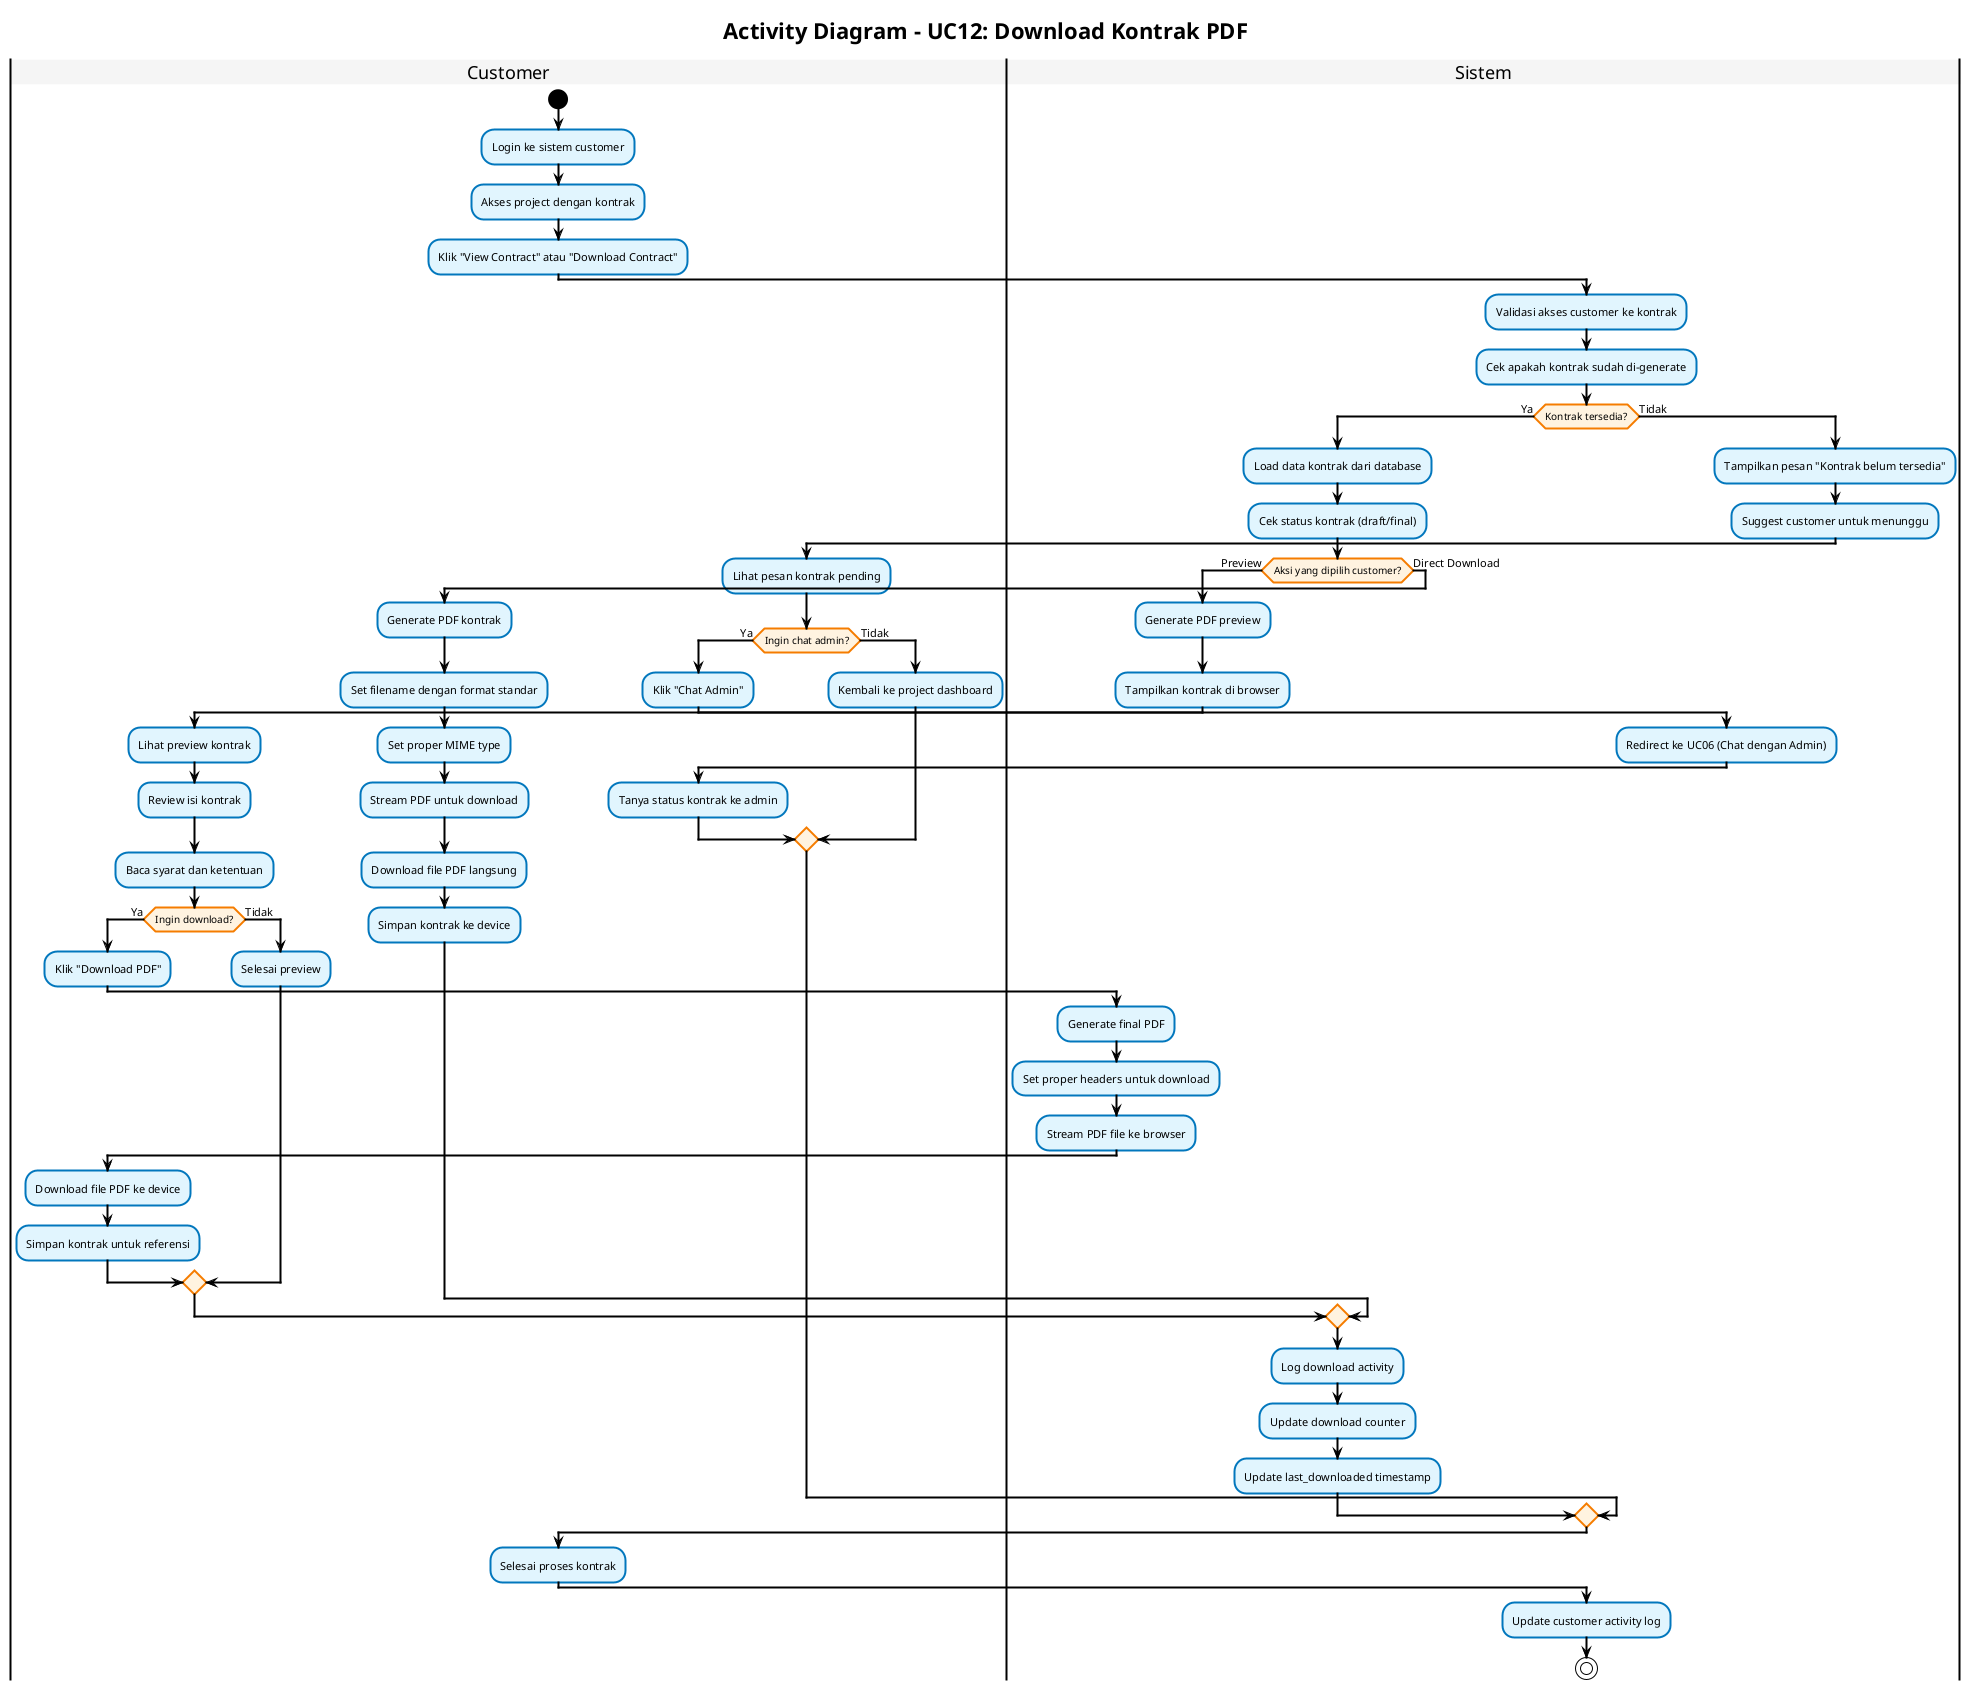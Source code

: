 @startuml

!theme plain
skinparam backgroundColor white
skinparam shadowing false
skinparam handwritten false

' Styling UML BPMN yang tegas dan standar
skinparam activity {
    BackgroundColor #E1F5FE
    BorderColor #0277BD
    BorderThickness 2
    FontSize 11
}

skinparam activityDiamond {
    BackgroundColor #FFF3E0
    BorderColor #F57C00
    BorderThickness 2
    FontSize 10
}

skinparam activityStart {
    Color black
}

skinparam activityEnd {
    Color black
}

skinparam arrow {
    Color black
    Thickness 2
}

skinparam swimlane {
    BorderColor black
    BorderThickness 2
    TitleBackgroundColor #F5F5F5
}

skinparam linetype ortho
skinparam nodesep 20
skinparam ranksep 30

title **Activity Diagram - UC12: Download Kontrak PDF**

|Customer|
start
:Login ke sistem customer;
:Akses project dengan kontrak;
:Klik "View Contract" atau "Download Contract";

|Sistem|
:Validasi akses customer ke kontrak;
:Cek apakah kontrak sudah di-generate;

if (Kontrak tersedia?) then (Ya)
  :Load data kontrak dari database;
  :Cek status kontrak (draft/final);
  
  if (Aksi yang dipilih customer?) then (Preview)
    :Generate PDF preview;
    :Tampilkan kontrak di browser;
    
    |Customer|
    :Lihat preview kontrak;
    :Review isi kontrak;
    :Baca syarat dan ketentuan;
    
    if (Ingin download?) then (Ya)
      :Klik "Download PDF";
      
      |Sistem|
      :Generate final PDF;
      :Set proper headers untuk download;
      :Stream PDF file ke browser;
      
      |Customer|
      :Download file PDF ke device;
      :Simpan kontrak untuk referensi;
    else (Tidak)
      :Selesai preview;
    endif
  else (Direct Download)
    :Generate PDF kontrak;
    :Set filename dengan format standar;
    :Set proper MIME type;
    :Stream PDF untuk download;
    
    |Customer|
    :Download file PDF langsung;
    :Simpan kontrak ke device;
  endif
  
  |Sistem|
  :Log download activity;
  :Update download counter;
  :Update last_downloaded timestamp;
else (Tidak)
  :Tampilkan pesan "Kontrak belum tersedia";
  :Suggest customer untuk menunggu;
  
  |Customer|
  :Lihat pesan kontrak pending;
  
  if (Ingin chat admin?) then (Ya)
    :Klik "Chat Admin";
    
    |Sistem|
    :Redirect ke UC06 (Chat dengan Admin);
    
    |Customer|
    :Tanya status kontrak ke admin;
  else (Tidak)
    :Kembali ke project dashboard;
  endif
endif

' MERGE POINT - All paths converge here
|Customer|
:Selesai proses kontrak;

|Sistem|
:Update customer activity log;
' SINGLE END POINT
stop

@enduml
